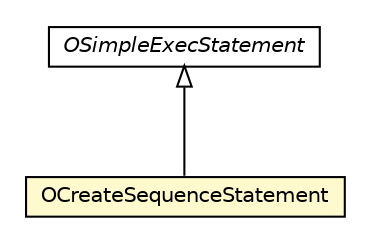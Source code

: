 #!/usr/local/bin/dot
#
# Class diagram 
# Generated by UMLGraph version R5_6-24-gf6e263 (http://www.umlgraph.org/)
#

digraph G {
	edge [fontname="Helvetica",fontsize=10,labelfontname="Helvetica",labelfontsize=10];
	node [fontname="Helvetica",fontsize=10,shape=plaintext];
	nodesep=0.25;
	ranksep=0.5;
	// com.orientechnologies.orient.core.sql.parser.OSimpleExecStatement
	c2395773 [label=<<table title="com.orientechnologies.orient.core.sql.parser.OSimpleExecStatement" border="0" cellborder="1" cellspacing="0" cellpadding="2" port="p" href="./OSimpleExecStatement.html">
		<tr><td><table border="0" cellspacing="0" cellpadding="1">
<tr><td align="center" balign="center"><font face="Helvetica-Oblique"> OSimpleExecStatement </font></td></tr>
		</table></td></tr>
		</table>>, URL="./OSimpleExecStatement.html", fontname="Helvetica", fontcolor="black", fontsize=10.0];
	// com.orientechnologies.orient.core.sql.parser.OCreateSequenceStatement
	c2395824 [label=<<table title="com.orientechnologies.orient.core.sql.parser.OCreateSequenceStatement" border="0" cellborder="1" cellspacing="0" cellpadding="2" port="p" bgcolor="lemonChiffon" href="./OCreateSequenceStatement.html">
		<tr><td><table border="0" cellspacing="0" cellpadding="1">
<tr><td align="center" balign="center"> OCreateSequenceStatement </td></tr>
		</table></td></tr>
		</table>>, URL="./OCreateSequenceStatement.html", fontname="Helvetica", fontcolor="black", fontsize=10.0];
	//com.orientechnologies.orient.core.sql.parser.OCreateSequenceStatement extends com.orientechnologies.orient.core.sql.parser.OSimpleExecStatement
	c2395773:p -> c2395824:p [dir=back,arrowtail=empty];
}

